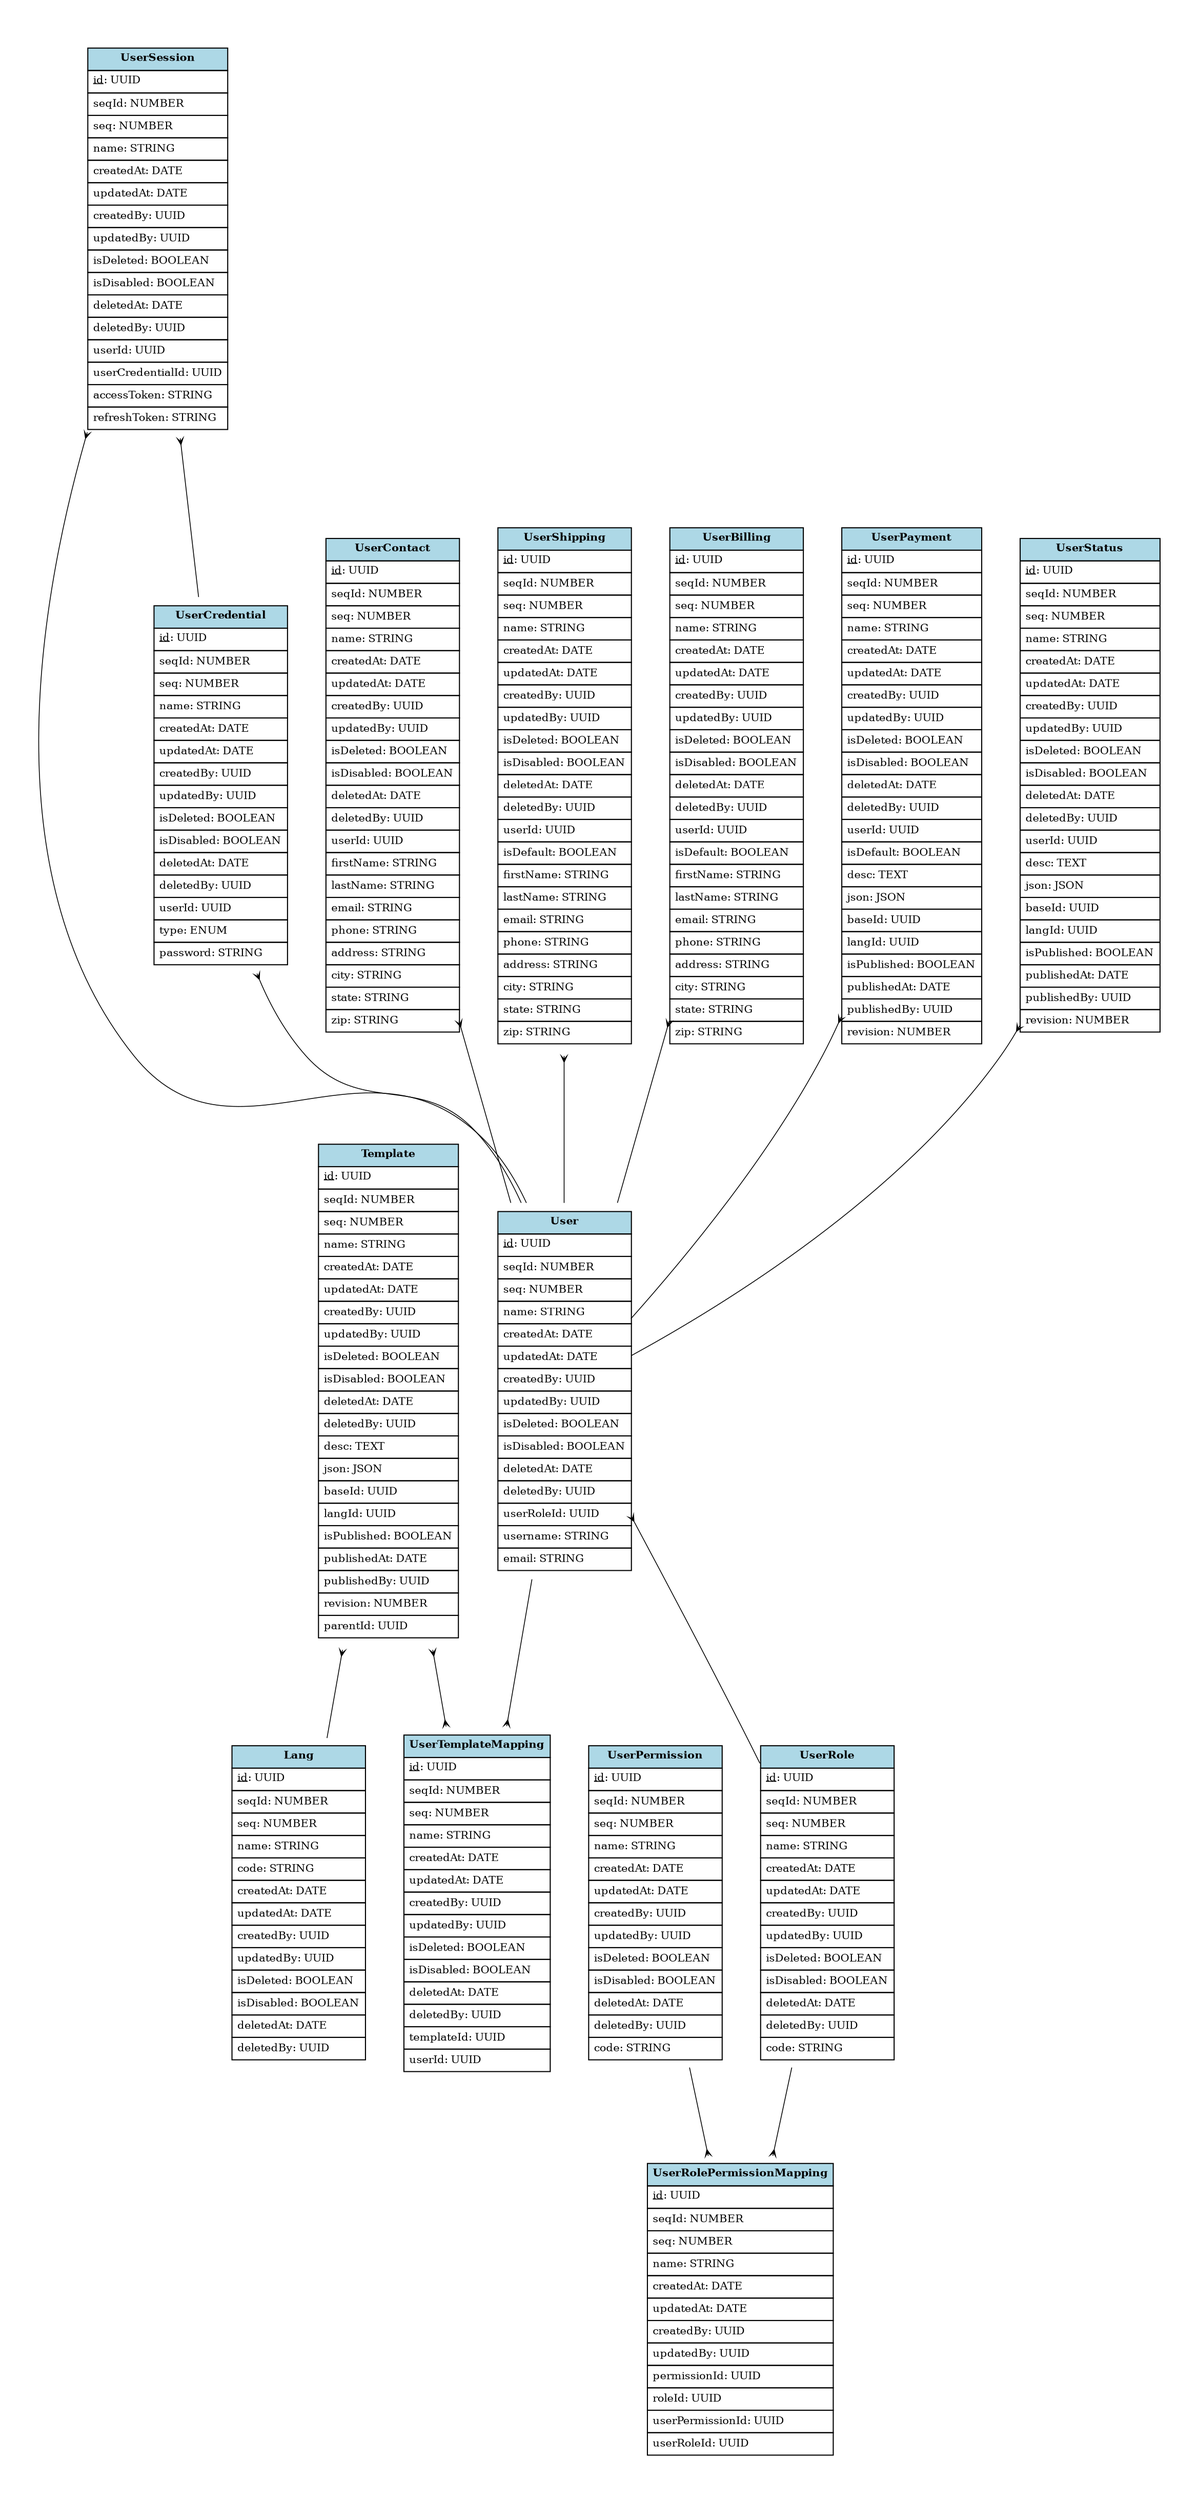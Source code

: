 digraph models_diagram {
	graph [bb="0,0,3209.5,2205.8",
		nodesep=.5,
		overlap=false,
		pad=0.5,
		rankdir=TB,
		ranksep=1
	];
	node [fontsize=10,
		label="\N"
	];
	edge [color=black,
		concentrate=true,
		penwidth=0.75
	];
	Lang	 [height=4.2778,
		label=<<table border="0" cellborder="1" cellspacing="0" cellpadding="4">
    <tr><td bgcolor="lightblue"><b>Lang</b></td></tr>
    <tr><td port="0" align="left"><u>id</u>: UUID</td></tr>
<tr><td port="1" align="left">seqId: NUMBER</td></tr>
<tr><td port="2" align="left">seq: NUMBER</td></tr>
<tr><td port="3" align="left">name: STRING</td></tr>
<tr><td port="4" align="left">code: STRING</td></tr>
<tr><td port="5" align="left">createdAt: DATE</td></tr>
<tr><td port="6" align="left">updatedAt: DATE</td></tr>
<tr><td port="7" align="left">createdBy: UUID</td></tr>
<tr><td port="8" align="left">updatedBy: UUID</td></tr>
<tr><td port="9" align="left">isDeleted: BOOLEAN</td></tr>
<tr><td port="10" align="left">isDisabled: BOOLEAN</td></tr>
<tr><td port="11" align="left">deletedAt: DATE</td></tr>
<tr><td port="12" align="left">deletedBy: UUID</td></tr>
  </table>>,
		margin=0,
		pos="52.5,1033.2",
		shape=none,
		width=1.4583];
	UserPermission	 [height=4.2778,
		label=<<table border="0" cellborder="1" cellspacing="0" cellpadding="4">
    <tr><td bgcolor="lightblue"><b>UserPermission</b></td></tr>
    <tr><td port="0" align="left"><u>id</u>: UUID</td></tr>
<tr><td port="1" align="left">seqId: NUMBER</td></tr>
<tr><td port="2" align="left">seq: NUMBER</td></tr>
<tr><td port="3" align="left">name: STRING</td></tr>
<tr><td port="4" align="left">createdAt: DATE</td></tr>
<tr><td port="5" align="left">updatedAt: DATE</td></tr>
<tr><td port="6" align="left">createdBy: UUID</td></tr>
<tr><td port="7" align="left">updatedBy: UUID</td></tr>
<tr><td port="8" align="left">isDeleted: BOOLEAN</td></tr>
<tr><td port="9" align="left">isDisabled: BOOLEAN</td></tr>
<tr><td port="10" align="left">deletedAt: DATE</td></tr>
<tr><td port="11" align="left">deletedBy: UUID</td></tr>
<tr><td port="12" align="left">code: STRING</td></tr>
  </table>>,
		margin=0,
		pos="3157,2051.8",
		shape=none,
		width=1.4583];
	UserRolePermissionMapping	 [height=3.9722,
		label=<<table border="0" cellborder="1" cellspacing="0" cellpadding="4">
    <tr><td bgcolor="lightblue"><b>UserRolePermissionMapping</b></td></tr>
    <tr><td port="0" align="left"><u>id</u>: UUID</td></tr>
<tr><td port="1" align="left">seqId: NUMBER</td></tr>
<tr><td port="2" align="left">seq: NUMBER</td></tr>
<tr><td port="3" align="left">name: STRING</td></tr>
<tr><td port="4" align="left">createdAt: DATE</td></tr>
<tr><td port="5" align="left">updatedAt: DATE</td></tr>
<tr><td port="6" align="left">createdBy: UUID</td></tr>
<tr><td port="7" align="left">updatedBy: UUID</td></tr>
<tr><td port="8" align="left">permissionId: UUID</td></tr>
<tr><td port="9" align="left">roleId: UUID</td></tr>
<tr><td port="10" align="left">userPermissionId: UUID</td></tr>
<tr><td port="11" align="left">userRoleId: UUID</td></tr>
  </table>>,
		margin=0,
		pos="2972.1,1732.5",
		shape=none,
		width=1.7778];
	UserPermission -> UserRolePermissionMapping	 [arrowhead=crow,
		arrowsize=0.6,
		arrowtail=none,
		dir=both,
		pos="e,3036.3,1843.3 3104.3,1960.8 3084.1,1925.9 3060.8,1885.6 3039.4,1848.7"];
	UserRole	 [height=4.2778,
		label=<<table border="0" cellborder="1" cellspacing="0" cellpadding="4">
    <tr><td bgcolor="lightblue"><b>UserRole</b></td></tr>
    <tr><td port="0" align="left"><u>id</u>: UUID</td></tr>
<tr><td port="1" align="left">seqId: NUMBER</td></tr>
<tr><td port="2" align="left">seq: NUMBER</td></tr>
<tr><td port="3" align="left">name: STRING</td></tr>
<tr><td port="4" align="left">createdAt: DATE</td></tr>
<tr><td port="5" align="left">updatedAt: DATE</td></tr>
<tr><td port="6" align="left">createdBy: UUID</td></tr>
<tr><td port="7" align="left">updatedBy: UUID</td></tr>
<tr><td port="8" align="left">isDeleted: BOOLEAN</td></tr>
<tr><td port="9" align="left">isDisabled: BOOLEAN</td></tr>
<tr><td port="10" align="left">deletedAt: DATE</td></tr>
<tr><td port="11" align="left">deletedBy: UUID</td></tr>
<tr><td port="12" align="left">code: STRING</td></tr>
  </table>>,
		margin=0,
		pos="2856.4,1419.7",
		shape=none,
		width=1.4583];
	UserRole -> UserRolePermissionMapping	 [arrowhead=crow,
		arrowsize=0.6,
		arrowtail=none,
		dir=both,
		pos="e,2919.1,1589.1 2909,1561.9 2911.6,1569 2914.3,1576.1 2916.9,1583.1"];
	User	 [height=4.8889,
		label=<<table border="0" cellborder="1" cellspacing="0" cellpadding="4">
    <tr><td bgcolor="lightblue"><b>User</b></td></tr>
    <tr><td port="0" align="left"><u>id</u>: UUID</td></tr>
<tr><td port="1" align="left">seqId: NUMBER</td></tr>
<tr><td port="2" align="left">seq: NUMBER</td></tr>
<tr><td port="3" align="left">name: STRING</td></tr>
<tr><td port="4" align="left">createdAt: DATE</td></tr>
<tr><td port="5" align="left">updatedAt: DATE</td></tr>
<tr><td port="6" align="left">createdBy: UUID</td></tr>
<tr><td port="7" align="left">updatedBy: UUID</td></tr>
<tr><td port="8" align="left">isDeleted: BOOLEAN</td></tr>
<tr><td port="9" align="left">isDisabled: BOOLEAN</td></tr>
<tr><td port="10" align="left">deletedAt: DATE</td></tr>
<tr><td port="11" align="left">deletedBy: UUID</td></tr>
<tr><td port="12" align="left">userRoleId: UUID</td></tr>
<tr><td port="13" align="left">username: STRING</td></tr>
<tr><td port="14" align="left">email: STRING</td></tr>
  </table>>,
		margin=0,
		pos="2366.3,1103",
		shape=none,
		width=1.4583];
	User -> UserRole	 [arrowhead=none,
		arrowsize=0.6,
		arrowtail=crow,
		dir=both,
		pos="s,2419.2,1137.2 2424.3,1140.5 2520.4,1202.6 2711.2,1325.9 2803.7,1385.7"];
	UserTemplateMapping	 [height=4.5833,
		label=<<table border="0" cellborder="1" cellspacing="0" cellpadding="4">
    <tr><td bgcolor="lightblue"><b>UserTemplateMapping</b></td></tr>
    <tr><td port="0" align="left"><u>id</u>: UUID</td></tr>
<tr><td port="1" align="left">seqId: NUMBER</td></tr>
<tr><td port="2" align="left">seq: NUMBER</td></tr>
<tr><td port="3" align="left">name: STRING</td></tr>
<tr><td port="4" align="left">createdAt: DATE</td></tr>
<tr><td port="5" align="left">updatedAt: DATE</td></tr>
<tr><td port="6" align="left">createdBy: UUID</td></tr>
<tr><td port="7" align="left">updatedBy: UUID</td></tr>
<tr><td port="8" align="left">isDeleted: BOOLEAN</td></tr>
<tr><td port="9" align="left">isDisabled: BOOLEAN</td></tr>
<tr><td port="10" align="left">deletedAt: DATE</td></tr>
<tr><td port="11" align="left">deletedBy: UUID</td></tr>
<tr><td port="12" align="left">templateId: UUID</td></tr>
<tr><td port="13" align="left">userId: UUID</td></tr>
  </table>>,
		margin=0,
		pos="999.5,1033.2",
		shape=none,
		width=1.4583];
	User -> UserTemplateMapping	 [arrowhead=crow,
		arrowsize=0.6,
		arrowtail=none,
		dir=both,
		pos="e,1052.1,1035.9 2313.5,1100.3 2098,1089.3 1284.7,1047.8 1058.3,1036.2"];
	UserCredential	 [height=4.8889,
		label=<<table border="0" cellborder="1" cellspacing="0" cellpadding="4">
    <tr><td bgcolor="lightblue"><b>UserCredential</b></td></tr>
    <tr><td port="0" align="left"><u>id</u>: UUID</td></tr>
<tr><td port="1" align="left">seqId: NUMBER</td></tr>
<tr><td port="2" align="left">seq: NUMBER</td></tr>
<tr><td port="3" align="left">name: STRING</td></tr>
<tr><td port="4" align="left">createdAt: DATE</td></tr>
<tr><td port="5" align="left">updatedAt: DATE</td></tr>
<tr><td port="6" align="left">createdBy: UUID</td></tr>
<tr><td port="7" align="left">updatedBy: UUID</td></tr>
<tr><td port="8" align="left">isDeleted: BOOLEAN</td></tr>
<tr><td port="9" align="left">isDisabled: BOOLEAN</td></tr>
<tr><td port="10" align="left">deletedAt: DATE</td></tr>
<tr><td port="11" align="left">deletedBy: UUID</td></tr>
<tr><td port="12" align="left">userId: UUID</td></tr>
<tr><td port="13" align="left">type: ENUM</td></tr>
<tr><td port="14" align="left">password: STRING</td></tr>
  </table>>,
		margin=0,
		pos="2970.3,1068.7",
		shape=none,
		width=1.4583];
	UserCredential -> User	 [arrowhead=none,
		arrowsize=0.6,
		arrowtail=crow,
		dir=both,
		pos="s,2917.7,1071.7 2911.6,1072.1 2794.1,1078.7 2531.6,1093.6 2419.1,1100"];
	UserSession	 [height=5.1944,
		label=<<table border="0" cellborder="1" cellspacing="0" cellpadding="4">
    <tr><td bgcolor="lightblue"><b>UserSession</b></td></tr>
    <tr><td port="0" align="left"><u>id</u>: UUID</td></tr>
<tr><td port="1" align="left">seqId: NUMBER</td></tr>
<tr><td port="2" align="left">seq: NUMBER</td></tr>
<tr><td port="3" align="left">name: STRING</td></tr>
<tr><td port="4" align="left">createdAt: DATE</td></tr>
<tr><td port="5" align="left">updatedAt: DATE</td></tr>
<tr><td port="6" align="left">createdBy: UUID</td></tr>
<tr><td port="7" align="left">updatedBy: UUID</td></tr>
<tr><td port="8" align="left">isDeleted: BOOLEAN</td></tr>
<tr><td port="9" align="left">isDisabled: BOOLEAN</td></tr>
<tr><td port="10" align="left">deletedAt: DATE</td></tr>
<tr><td port="11" align="left">deletedBy: UUID</td></tr>
<tr><td port="12" align="left">userId: UUID</td></tr>
<tr><td port="13" align="left">userCredentialId: UUID</td></tr>
<tr><td port="14" align="left">accessToken: STRING</td></tr>
<tr><td port="15" align="left">refreshToken: STRING</td></tr>
  </table>>,
		margin=0,
		pos="2607.5,824.04",
		shape=none,
		width=1.4722];
	UserSession -> User	 [arrowhead=none,
		arrowsize=0.6,
		arrowtail=crow,
		dir=both,
		pos="s,2554.3,885.61 2550.2,890.3 2510.4,936.35 2457.8,997.26 2419,1042.1"];
	UserSession -> UserCredential	 [arrowhead=none,
		arrowsize=0.6,
		arrowtail=crow,
		dir=both,
		pos="s,2660.7,859.89 2666,863.49 2735.6,910.42 2850.7,988.06 2917.6,1033.2"];
	UserContact	 [height=6.7222,
		label=<<table border="0" cellborder="1" cellspacing="0" cellpadding="4">
    <tr><td bgcolor="lightblue"><b>UserContact</b></td></tr>
    <tr><td port="0" align="left"><u>id</u>: UUID</td></tr>
<tr><td port="1" align="left">seqId: NUMBER</td></tr>
<tr><td port="2" align="left">seq: NUMBER</td></tr>
<tr><td port="3" align="left">name: STRING</td></tr>
<tr><td port="4" align="left">createdAt: DATE</td></tr>
<tr><td port="5" align="left">updatedAt: DATE</td></tr>
<tr><td port="6" align="left">createdBy: UUID</td></tr>
<tr><td port="7" align="left">updatedBy: UUID</td></tr>
<tr><td port="8" align="left">isDeleted: BOOLEAN</td></tr>
<tr><td port="9" align="left">isDisabled: BOOLEAN</td></tr>
<tr><td port="10" align="left">deletedAt: DATE</td></tr>
<tr><td port="11" align="left">deletedBy: UUID</td></tr>
<tr><td port="12" align="left">userId: UUID</td></tr>
<tr><td port="13" align="left">firstName: STRING</td></tr>
<tr><td port="14" align="left">lastName: STRING</td></tr>
<tr><td port="15" align="left">email: STRING</td></tr>
<tr><td port="16" align="left">phone: STRING</td></tr>
<tr><td port="17" align="left">address: STRING</td></tr>
<tr><td port="18" align="left">city: STRING</td></tr>
<tr><td port="19" align="left">state: STRING</td></tr>
<tr><td port="20" align="left">zip: STRING</td></tr>
  </table>>,
		margin=0,
		pos="2172.1,1737.8",
		shape=none,
		width=1.4583];
	UserContact -> User	 [arrowhead=none,
		arrowsize=0.6,
		arrowtail=crow,
		dir=both,
		pos="s,2224.6,1566 2226.4,1560.2 2253.8,1470.9 2286.7,1363.1 2313.8,1274.7"];
	UserShipping	 [height=7.0278,
		label=<<table border="0" cellborder="1" cellspacing="0" cellpadding="4">
    <tr><td bgcolor="lightblue"><b>UserShipping</b></td></tr>
    <tr><td port="0" align="left"><u>id</u>: UUID</td></tr>
<tr><td port="1" align="left">seqId: NUMBER</td></tr>
<tr><td port="2" align="left">seq: NUMBER</td></tr>
<tr><td port="3" align="left">name: STRING</td></tr>
<tr><td port="4" align="left">createdAt: DATE</td></tr>
<tr><td port="5" align="left">updatedAt: DATE</td></tr>
<tr><td port="6" align="left">createdBy: UUID</td></tr>
<tr><td port="7" align="left">updatedBy: UUID</td></tr>
<tr><td port="8" align="left">isDeleted: BOOLEAN</td></tr>
<tr><td port="9" align="left">isDisabled: BOOLEAN</td></tr>
<tr><td port="10" align="left">deletedAt: DATE</td></tr>
<tr><td port="11" align="left">deletedBy: UUID</td></tr>
<tr><td port="12" align="left">userId: UUID</td></tr>
<tr><td port="13" align="left">isDefault: BOOLEAN</td></tr>
<tr><td port="14" align="left">firstName: STRING</td></tr>
<tr><td port="15" align="left">lastName: STRING</td></tr>
<tr><td port="16" align="left">email: STRING</td></tr>
<tr><td port="17" align="left">phone: STRING</td></tr>
<tr><td port="18" align="left">address: STRING</td></tr>
<tr><td port="19" align="left">city: STRING</td></tr>
<tr><td port="20" align="left">state: STRING</td></tr>
<tr><td port="21" align="left">zip: STRING</td></tr>
  </table>>,
		margin=0,
		pos="1810.6,1316.1",
		shape=none,
		width=1.4583];
	UserShipping -> User	 [arrowhead=none,
		arrowsize=0.6,
		arrowtail=crow,
		dir=both,
		pos="s,1863.2,1295.9 1868.9,1293.7 1977.4,1252.1 2209,1163.3 2313.4,1123.3"];
	UserBilling	 [height=7.0278,
		label=<<table border="0" cellborder="1" cellspacing="0" cellpadding="4">
    <tr><td bgcolor="lightblue"><b>UserBilling</b></td></tr>
    <tr><td port="0" align="left"><u>id</u>: UUID</td></tr>
<tr><td port="1" align="left">seqId: NUMBER</td></tr>
<tr><td port="2" align="left">seq: NUMBER</td></tr>
<tr><td port="3" align="left">name: STRING</td></tr>
<tr><td port="4" align="left">createdAt: DATE</td></tr>
<tr><td port="5" align="left">updatedAt: DATE</td></tr>
<tr><td port="6" align="left">createdBy: UUID</td></tr>
<tr><td port="7" align="left">updatedBy: UUID</td></tr>
<tr><td port="8" align="left">isDeleted: BOOLEAN</td></tr>
<tr><td port="9" align="left">isDisabled: BOOLEAN</td></tr>
<tr><td port="10" align="left">deletedAt: DATE</td></tr>
<tr><td port="11" align="left">deletedBy: UUID</td></tr>
<tr><td port="12" align="left">userId: UUID</td></tr>
<tr><td port="13" align="left">isDefault: BOOLEAN</td></tr>
<tr><td port="14" align="left">firstName: STRING</td></tr>
<tr><td port="15" align="left">lastName: STRING</td></tr>
<tr><td port="16" align="left">email: STRING</td></tr>
<tr><td port="17" align="left">phone: STRING</td></tr>
<tr><td port="18" align="left">address: STRING</td></tr>
<tr><td port="19" align="left">city: STRING</td></tr>
<tr><td port="20" align="left">state: STRING</td></tr>
<tr><td port="21" align="left">zip: STRING</td></tr>
  </table>>,
		margin=0,
		pos="1810.6,750.31",
		shape=none,
		width=1.4583];
	UserBilling -> User	 [arrowhead=none,
		arrowsize=0.6,
		arrowtail=crow,
		dir=both,
		pos="s,1863.2,783.65 1868.5,787.07 1976.9,855.88 2208.9,1003.2 2313.4,1069.5"];
	UserPayment	 [height=7.0278,
		label=<<table border="0" cellborder="1" cellspacing="0" cellpadding="4">
    <tr><td bgcolor="lightblue"><b>UserPayment</b></td></tr>
    <tr><td port="0" align="left"><u>id</u>: UUID</td></tr>
<tr><td port="1" align="left">seqId: NUMBER</td></tr>
<tr><td port="2" align="left">seq: NUMBER</td></tr>
<tr><td port="3" align="left">name: STRING</td></tr>
<tr><td port="4" align="left">createdAt: DATE</td></tr>
<tr><td port="5" align="left">updatedAt: DATE</td></tr>
<tr><td port="6" align="left">createdBy: UUID</td></tr>
<tr><td port="7" align="left">updatedBy: UUID</td></tr>
<tr><td port="8" align="left">isDeleted: BOOLEAN</td></tr>
<tr><td port="9" align="left">isDisabled: BOOLEAN</td></tr>
<tr><td port="10" align="left">deletedAt: DATE</td></tr>
<tr><td port="11" align="left">deletedBy: UUID</td></tr>
<tr><td port="12" align="left">userId: UUID</td></tr>
<tr><td port="13" align="left">isDefault: BOOLEAN</td></tr>
<tr><td port="14" align="left">desc: TEXT</td></tr>
<tr><td port="15" align="left">json: JSON</td></tr>
<tr><td port="16" align="left">baseId: UUID</td></tr>
<tr><td port="17" align="left">langId: UUID</td></tr>
<tr><td port="18" align="left">isPublished: BOOLEAN</td></tr>
<tr><td port="19" align="left">publishedAt: DATE</td></tr>
<tr><td port="20" align="left">publishedBy: UUID</td></tr>
<tr><td port="21" align="left">revision: NUMBER</td></tr>
  </table>>,
		margin=0,
		pos="2181.7,323.26",
		shape=none,
		width=1.5139];
	UserPayment -> User	 [arrowhead=none,
		arrowsize=0.6,
		arrowtail=crow,
		dir=both,
		pos="s,2236.3,553.79 2237.7,559.75 2265.7,677.9 2298.9,818.4 2324.6,926.92"];
	UserStatus	 [height=6.7222,
		label=<<table border="0" cellborder="1" cellspacing="0" cellpadding="4">
    <tr><td bgcolor="lightblue"><b>UserStatus</b></td></tr>
    <tr><td port="0" align="left"><u>id</u>: UUID</td></tr>
<tr><td port="1" align="left">seqId: NUMBER</td></tr>
<tr><td port="2" align="left">seq: NUMBER</td></tr>
<tr><td port="3" align="left">name: STRING</td></tr>
<tr><td port="4" align="left">createdAt: DATE</td></tr>
<tr><td port="5" align="left">updatedAt: DATE</td></tr>
<tr><td port="6" align="left">createdBy: UUID</td></tr>
<tr><td port="7" align="left">updatedBy: UUID</td></tr>
<tr><td port="8" align="left">isDeleted: BOOLEAN</td></tr>
<tr><td port="9" align="left">isDisabled: BOOLEAN</td></tr>
<tr><td port="10" align="left">deletedAt: DATE</td></tr>
<tr><td port="11" align="left">deletedBy: UUID</td></tr>
<tr><td port="12" align="left">userId: UUID</td></tr>
<tr><td port="13" align="left">desc: TEXT</td></tr>
<tr><td port="14" align="left">json: JSON</td></tr>
<tr><td port="15" align="left">baseId: UUID</td></tr>
<tr><td port="16" align="left">langId: UUID</td></tr>
<tr><td port="17" align="left">isPublished: BOOLEAN</td></tr>
<tr><td port="18" align="left">publishedAt: DATE</td></tr>
<tr><td port="19" align="left">publishedBy: UUID</td></tr>
<tr><td port="20" align="left">revision: NUMBER</td></tr>
  </table>>,
		margin=0,
		pos="2731.2,242",
		shape=none,
		width=1.5139];
	UserStatus -> User	 [arrowhead=none,
		arrowsize=0.6,
		arrowtail=crow,
		dir=both,
		pos="s,2676.6,370.91 2674.1,376.73 2604.2,541.69 2486.7,818.83 2418.9,978.84"];
	Template	 [height=6.7222,
		label=<<table border="0" cellborder="1" cellspacing="0" cellpadding="4">
    <tr><td bgcolor="lightblue"><b>Template</b></td></tr>
    <tr><td port="0" align="left"><u>id</u>: UUID</td></tr>
<tr><td port="1" align="left">seqId: NUMBER</td></tr>
<tr><td port="2" align="left">seq: NUMBER</td></tr>
<tr><td port="3" align="left">name: STRING</td></tr>
<tr><td port="4" align="left">createdAt: DATE</td></tr>
<tr><td port="5" align="left">updatedAt: DATE</td></tr>
<tr><td port="6" align="left">createdBy: UUID</td></tr>
<tr><td port="7" align="left">updatedBy: UUID</td></tr>
<tr><td port="8" align="left">isDeleted: BOOLEAN</td></tr>
<tr><td port="9" align="left">isDisabled: BOOLEAN</td></tr>
<tr><td port="10" align="left">deletedAt: DATE</td></tr>
<tr><td port="11" align="left">deletedBy: UUID</td></tr>
<tr><td port="12" align="left">desc: TEXT</td></tr>
<tr><td port="13" align="left">json: JSON</td></tr>
<tr><td port="14" align="left">baseId: UUID</td></tr>
<tr><td port="15" align="left">langId: UUID</td></tr>
<tr><td port="16" align="left">isPublished: BOOLEAN</td></tr>
<tr><td port="17" align="left">publishedAt: DATE</td></tr>
<tr><td port="18" align="left">publishedBy: UUID</td></tr>
<tr><td port="19" align="left">revision: NUMBER</td></tr>
<tr><td port="20" align="left">parentId: UUID</td></tr>
  </table>>,
		margin=0,
		pos="520.5,1033.2",
		shape=none,
		width=1.5139];
	Template -> Lang	 [arrowhead=none,
		arrowsize=0.6,
		arrowtail=crow,
		dir=both,
		pos="s,465.9,1033.2 459.66,1033.2 367.18,1033.2 192.78,1033.2 105.32,1033.2"];
	Template -> UserTemplateMapping	 [arrowhead=crow,
		arrowsize=0.6,
		arrowtail=crow,
		dir=both,
		pos="s,575.45,1033.2 e,946.65,1033.2 581.56,1033.2 674.19,1033.2 849.09,1033.2 940.49,1033.2"];
}

